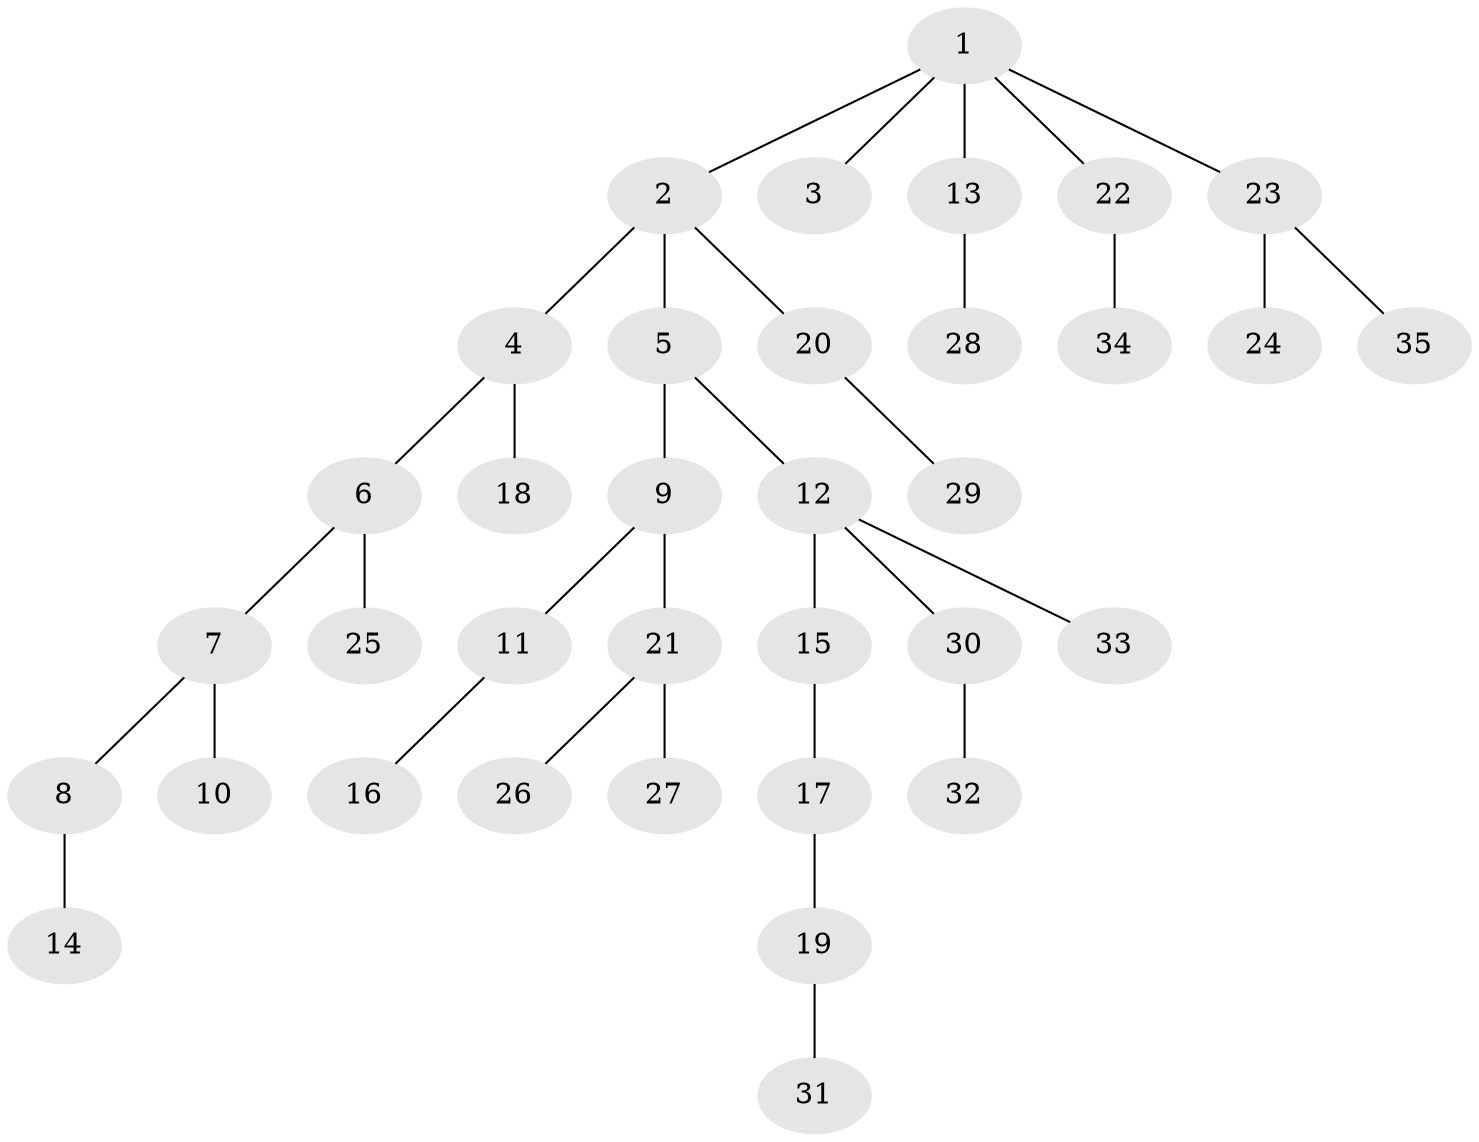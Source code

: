 // original degree distribution, {6: 0.030303030303030304, 2: 0.3787878787878788, 3: 0.10606060606060606, 1: 0.4090909090909091, 4: 0.07575757575757576}
// Generated by graph-tools (version 1.1) at 2025/36/03/09/25 02:36:50]
// undirected, 35 vertices, 34 edges
graph export_dot {
graph [start="1"]
  node [color=gray90,style=filled];
  1;
  2;
  3;
  4;
  5;
  6;
  7;
  8;
  9;
  10;
  11;
  12;
  13;
  14;
  15;
  16;
  17;
  18;
  19;
  20;
  21;
  22;
  23;
  24;
  25;
  26;
  27;
  28;
  29;
  30;
  31;
  32;
  33;
  34;
  35;
  1 -- 2 [weight=1.0];
  1 -- 3 [weight=1.0];
  1 -- 13 [weight=1.0];
  1 -- 22 [weight=1.0];
  1 -- 23 [weight=1.0];
  2 -- 4 [weight=2.0];
  2 -- 5 [weight=1.0];
  2 -- 20 [weight=1.0];
  4 -- 6 [weight=1.0];
  4 -- 18 [weight=1.0];
  5 -- 9 [weight=1.0];
  5 -- 12 [weight=1.0];
  6 -- 7 [weight=1.0];
  6 -- 25 [weight=1.0];
  7 -- 8 [weight=1.0];
  7 -- 10 [weight=1.0];
  8 -- 14 [weight=1.0];
  9 -- 11 [weight=1.0];
  9 -- 21 [weight=1.0];
  11 -- 16 [weight=1.0];
  12 -- 15 [weight=2.0];
  12 -- 30 [weight=1.0];
  12 -- 33 [weight=1.0];
  13 -- 28 [weight=1.0];
  15 -- 17 [weight=1.0];
  17 -- 19 [weight=2.0];
  19 -- 31 [weight=1.0];
  20 -- 29 [weight=1.0];
  21 -- 26 [weight=1.0];
  21 -- 27 [weight=1.0];
  22 -- 34 [weight=1.0];
  23 -- 24 [weight=1.0];
  23 -- 35 [weight=1.0];
  30 -- 32 [weight=2.0];
}
